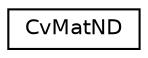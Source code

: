 digraph "Graphical Class Hierarchy"
{
 // LATEX_PDF_SIZE
  edge [fontname="Helvetica",fontsize="10",labelfontname="Helvetica",labelfontsize="10"];
  node [fontname="Helvetica",fontsize="10",shape=record];
  rankdir="LR";
  Node0 [label="CvMatND",height=0.2,width=0.4,color="black", fillcolor="white", style="filled",URL="$struct_cv_mat_n_d.html",tooltip=" "];
}

